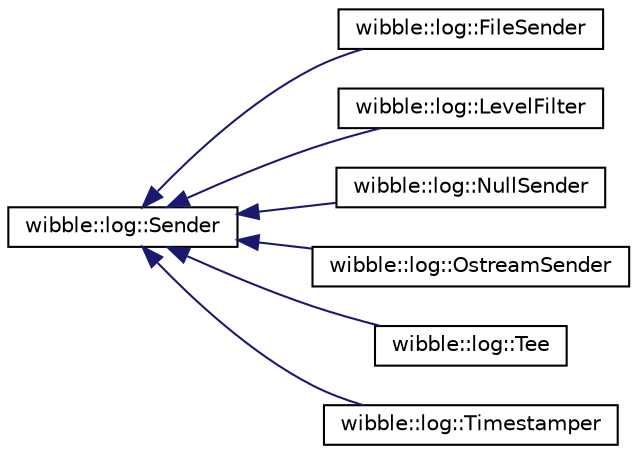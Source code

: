 digraph G
{
  edge [fontname="Helvetica",fontsize="10",labelfontname="Helvetica",labelfontsize="10"];
  node [fontname="Helvetica",fontsize="10",shape=record];
  rankdir="LR";
  Node1 [label="wibble::log::Sender",height=0.2,width=0.4,color="black", fillcolor="white", style="filled",URL="$structwibble_1_1log_1_1Sender.html",tooltip="Handle sending a log message."];
  Node1 -> Node2 [dir="back",color="midnightblue",fontsize="10",style="solid",fontname="Helvetica"];
  Node2 [label="wibble::log::FileSender",height=0.2,width=0.4,color="black", fillcolor="white", style="filled",URL="$structwibble_1_1log_1_1FileSender.html",tooltip="Discard all messages."];
  Node1 -> Node3 [dir="back",color="midnightblue",fontsize="10",style="solid",fontname="Helvetica"];
  Node3 [label="wibble::log::LevelFilter",height=0.2,width=0.4,color="black", fillcolor="white", style="filled",URL="$structwibble_1_1log_1_1LevelFilter.html",tooltip="Log only messages whose level is &gt;= minLevel."];
  Node1 -> Node4 [dir="back",color="midnightblue",fontsize="10",style="solid",fontname="Helvetica"];
  Node4 [label="wibble::log::NullSender",height=0.2,width=0.4,color="black", fillcolor="white", style="filled",URL="$structwibble_1_1log_1_1NullSender.html",tooltip="Discard all messages."];
  Node1 -> Node5 [dir="back",color="midnightblue",fontsize="10",style="solid",fontname="Helvetica"];
  Node5 [label="wibble::log::OstreamSender",height=0.2,width=0.4,color="black", fillcolor="white", style="filled",URL="$structwibble_1_1log_1_1OstreamSender.html",tooltip="Discard all messages."];
  Node1 -> Node6 [dir="back",color="midnightblue",fontsize="10",style="solid",fontname="Helvetica"];
  Node6 [label="wibble::log::Tee",height=0.2,width=0.4,color="black", fillcolor="white", style="filled",URL="$structwibble_1_1log_1_1Tee.html",tooltip="Send the same message to multiple streams."];
  Node1 -> Node7 [dir="back",color="midnightblue",fontsize="10",style="solid",fontname="Helvetica"];
  Node7 [label="wibble::log::Timestamper",height=0.2,width=0.4,color="black", fillcolor="white", style="filled",URL="$structwibble_1_1log_1_1Timestamper.html",tooltip="Prepend timestamps to log lines."];
}
